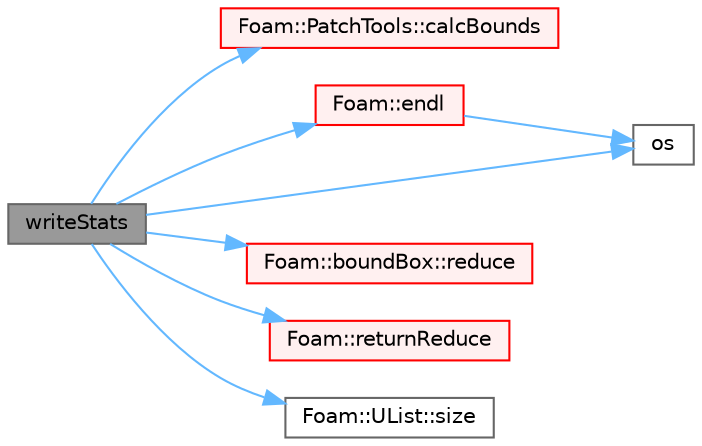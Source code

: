 digraph "writeStats"
{
 // LATEX_PDF_SIZE
  bgcolor="transparent";
  edge [fontname=Helvetica,fontsize=10,labelfontname=Helvetica,labelfontsize=10];
  node [fontname=Helvetica,fontsize=10,shape=box,height=0.2,width=0.4];
  rankdir="LR";
  Node1 [id="Node000001",label="writeStats",height=0.2,width=0.4,color="gray40", fillcolor="grey60", style="filled", fontcolor="black",tooltip=" "];
  Node1 -> Node2 [id="edge1_Node000001_Node000002",color="steelblue1",style="solid",tooltip=" "];
  Node2 [id="Node000002",label="Foam::PatchTools::calcBounds",height=0.2,width=0.4,color="red", fillcolor="#FFF0F0", style="filled",URL="$classFoam_1_1PatchTools.html#af66dbb4b111d18d07e3d90654565ec0b",tooltip=" "];
  Node1 -> Node12 [id="edge2_Node000001_Node000012",color="steelblue1",style="solid",tooltip=" "];
  Node12 [id="Node000012",label="Foam::endl",height=0.2,width=0.4,color="red", fillcolor="#FFF0F0", style="filled",URL="$namespaceFoam.html#a7d5eca45a323264dc5fe811500ebda47",tooltip=" "];
  Node12 -> Node15 [id="edge3_Node000012_Node000015",color="steelblue1",style="solid",tooltip=" "];
  Node15 [id="Node000015",label="os",height=0.2,width=0.4,color="grey40", fillcolor="white", style="filled",URL="$faMeshWriteEdgesOBJ_8H.html#abea05d50bd7259b44f2002c0382ba13e",tooltip=" "];
  Node1 -> Node15 [id="edge4_Node000001_Node000015",color="steelblue1",style="solid",tooltip=" "];
  Node1 -> Node16 [id="edge5_Node000001_Node000016",color="steelblue1",style="solid",tooltip=" "];
  Node16 [id="Node000016",label="Foam::boundBox::reduce",height=0.2,width=0.4,color="red", fillcolor="#FFF0F0", style="filled",URL="$classFoam_1_1boundBox.html#a447de6b436d6aa59edf6a09ba28a4164",tooltip=" "];
  Node1 -> Node30 [id="edge6_Node000001_Node000030",color="steelblue1",style="solid",tooltip=" "];
  Node30 [id="Node000030",label="Foam::returnReduce",height=0.2,width=0.4,color="red", fillcolor="#FFF0F0", style="filled",URL="$namespaceFoam.html#acf61c6966eeded6a33f4925a2ab5240a",tooltip=" "];
  Node1 -> Node31 [id="edge7_Node000001_Node000031",color="steelblue1",style="solid",tooltip=" "];
  Node31 [id="Node000031",label="Foam::UList::size",height=0.2,width=0.4,color="grey40", fillcolor="white", style="filled",URL="$classFoam_1_1UList.html#abc296a9a9358ca1777de98c15a4d7816",tooltip=" "];
}
